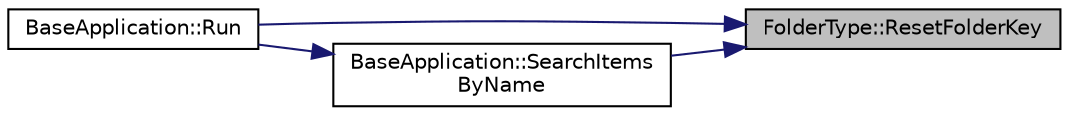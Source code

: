 digraph "FolderType::ResetFolderKey"
{
 // LATEX_PDF_SIZE
  edge [fontname="Helvetica",fontsize="10",labelfontname="Helvetica",labelfontsize="10"];
  node [fontname="Helvetica",fontsize="10",shape=record];
  rankdir="RL";
  Node144 [label="FolderType::ResetFolderKey",height=0.2,width=0.4,color="black", fillcolor="grey75", style="filled", fontcolor="black",tooltip="Reset all items key."];
  Node144 -> Node145 [dir="back",color="midnightblue",fontsize="10",style="solid",fontname="Helvetica"];
  Node145 [label="BaseApplication::Run",height=0.2,width=0.4,color="black", fillcolor="white", style="filled",URL="$class_base_application.html#a8f2ce8add401a3b537f041df9f7ef978",tooltip="Program driver."];
  Node144 -> Node146 [dir="back",color="midnightblue",fontsize="10",style="solid",fontname="Helvetica"];
  Node146 [label="BaseApplication::SearchItems\lByName",height=0.2,width=0.4,color="black", fillcolor="white", style="filled",URL="$class_base_application.html#a151a0f325cc865e21364723891f82a7a",tooltip="Retrieve and Display all Items that contain the keword in all child path."];
  Node146 -> Node145 [dir="back",color="midnightblue",fontsize="10",style="solid",fontname="Helvetica"];
}
